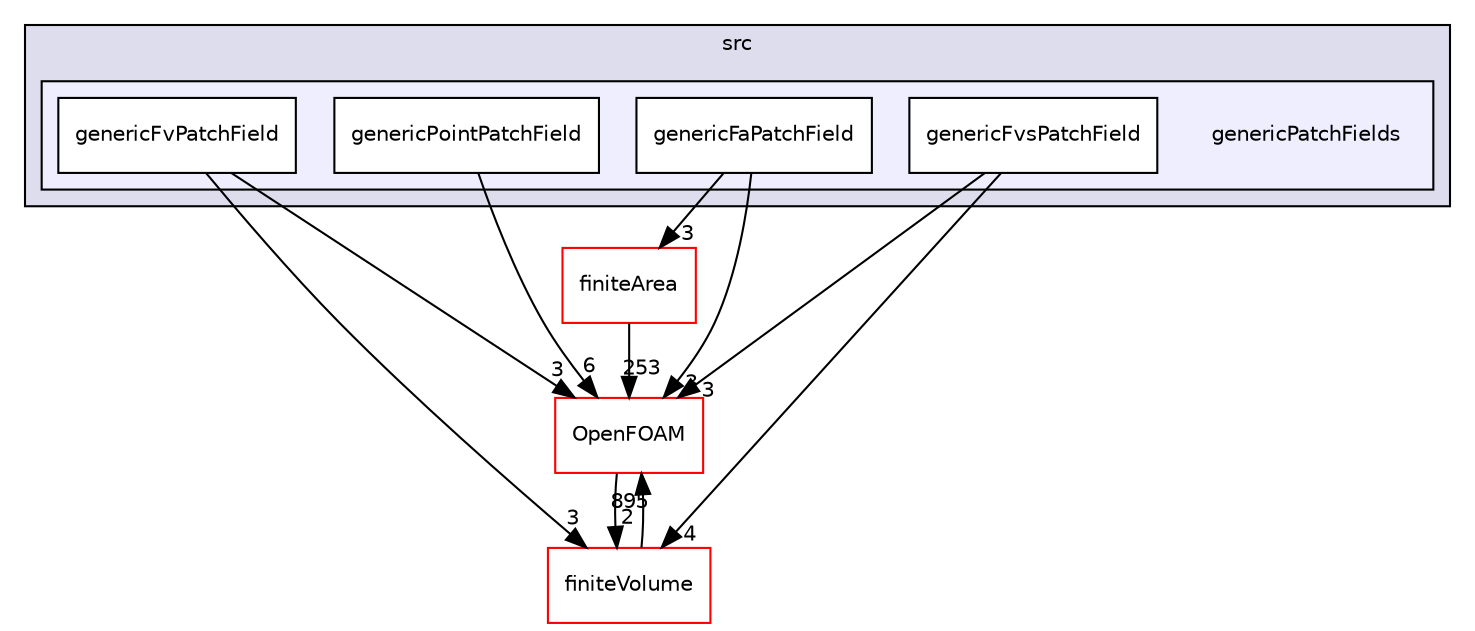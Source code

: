 digraph "src/genericPatchFields" {
  bgcolor=transparent;
  compound=true
  node [ fontsize="10", fontname="Helvetica"];
  edge [ labelfontsize="10", labelfontname="Helvetica"];
  subgraph clusterdir_68267d1309a1af8e8297ef4c3efbcdba {
    graph [ bgcolor="#ddddee", pencolor="black", label="src" fontname="Helvetica", fontsize="10", URL="dir_68267d1309a1af8e8297ef4c3efbcdba.html"]
  subgraph clusterdir_3154ba193e3ac963c88d6c888f25ed6f {
    graph [ bgcolor="#eeeeff", pencolor="black", label="" URL="dir_3154ba193e3ac963c88d6c888f25ed6f.html"];
    dir_3154ba193e3ac963c88d6c888f25ed6f [shape=plaintext label="genericPatchFields"];
    dir_a31330c01147555d9d5020baeac483b3 [shape=box label="genericFaPatchField" color="black" fillcolor="white" style="filled" URL="dir_a31330c01147555d9d5020baeac483b3.html"];
    dir_77f44b78405f45e9f3a7f293e1238c7a [shape=box label="genericFvPatchField" color="black" fillcolor="white" style="filled" URL="dir_77f44b78405f45e9f3a7f293e1238c7a.html"];
    dir_4e9a6492b7c80ec53b362a97c62174b8 [shape=box label="genericFvsPatchField" color="black" fillcolor="white" style="filled" URL="dir_4e9a6492b7c80ec53b362a97c62174b8.html"];
    dir_4e84d24d8ce240bd1b724e20c81c0248 [shape=box label="genericPointPatchField" color="black" fillcolor="white" style="filled" URL="dir_4e84d24d8ce240bd1b724e20c81c0248.html"];
  }
  }
  dir_9bd15774b555cf7259a6fa18f99fe99b [shape=box label="finiteVolume" color="red" URL="dir_9bd15774b555cf7259a6fa18f99fe99b.html"];
  dir_c5473ff19b20e6ec4dfe5c310b3778a8 [shape=box label="OpenFOAM" color="red" URL="dir_c5473ff19b20e6ec4dfe5c310b3778a8.html"];
  dir_b69a9eadfe761c231b266ce918b218a5 [shape=box label="finiteArea" color="red" URL="dir_b69a9eadfe761c231b266ce918b218a5.html"];
  dir_9bd15774b555cf7259a6fa18f99fe99b->dir_c5473ff19b20e6ec4dfe5c310b3778a8 [headlabel="895", labeldistance=1.5 headhref="dir_000814_002151.html"];
  dir_4e84d24d8ce240bd1b724e20c81c0248->dir_c5473ff19b20e6ec4dfe5c310b3778a8 [headlabel="6", labeldistance=1.5 headhref="dir_001499_002151.html"];
  dir_77f44b78405f45e9f3a7f293e1238c7a->dir_9bd15774b555cf7259a6fa18f99fe99b [headlabel="3", labeldistance=1.5 headhref="dir_001497_000814.html"];
  dir_77f44b78405f45e9f3a7f293e1238c7a->dir_c5473ff19b20e6ec4dfe5c310b3778a8 [headlabel="3", labeldistance=1.5 headhref="dir_001497_002151.html"];
  dir_4e9a6492b7c80ec53b362a97c62174b8->dir_9bd15774b555cf7259a6fa18f99fe99b [headlabel="4", labeldistance=1.5 headhref="dir_001498_000814.html"];
  dir_4e9a6492b7c80ec53b362a97c62174b8->dir_c5473ff19b20e6ec4dfe5c310b3778a8 [headlabel="3", labeldistance=1.5 headhref="dir_001498_002151.html"];
  dir_a31330c01147555d9d5020baeac483b3->dir_c5473ff19b20e6ec4dfe5c310b3778a8 [headlabel="3", labeldistance=1.5 headhref="dir_001496_002151.html"];
  dir_a31330c01147555d9d5020baeac483b3->dir_b69a9eadfe761c231b266ce918b218a5 [headlabel="3", labeldistance=1.5 headhref="dir_001496_000713.html"];
  dir_c5473ff19b20e6ec4dfe5c310b3778a8->dir_9bd15774b555cf7259a6fa18f99fe99b [headlabel="2", labeldistance=1.5 headhref="dir_002151_000814.html"];
  dir_b69a9eadfe761c231b266ce918b218a5->dir_c5473ff19b20e6ec4dfe5c310b3778a8 [headlabel="253", labeldistance=1.5 headhref="dir_000713_002151.html"];
}
